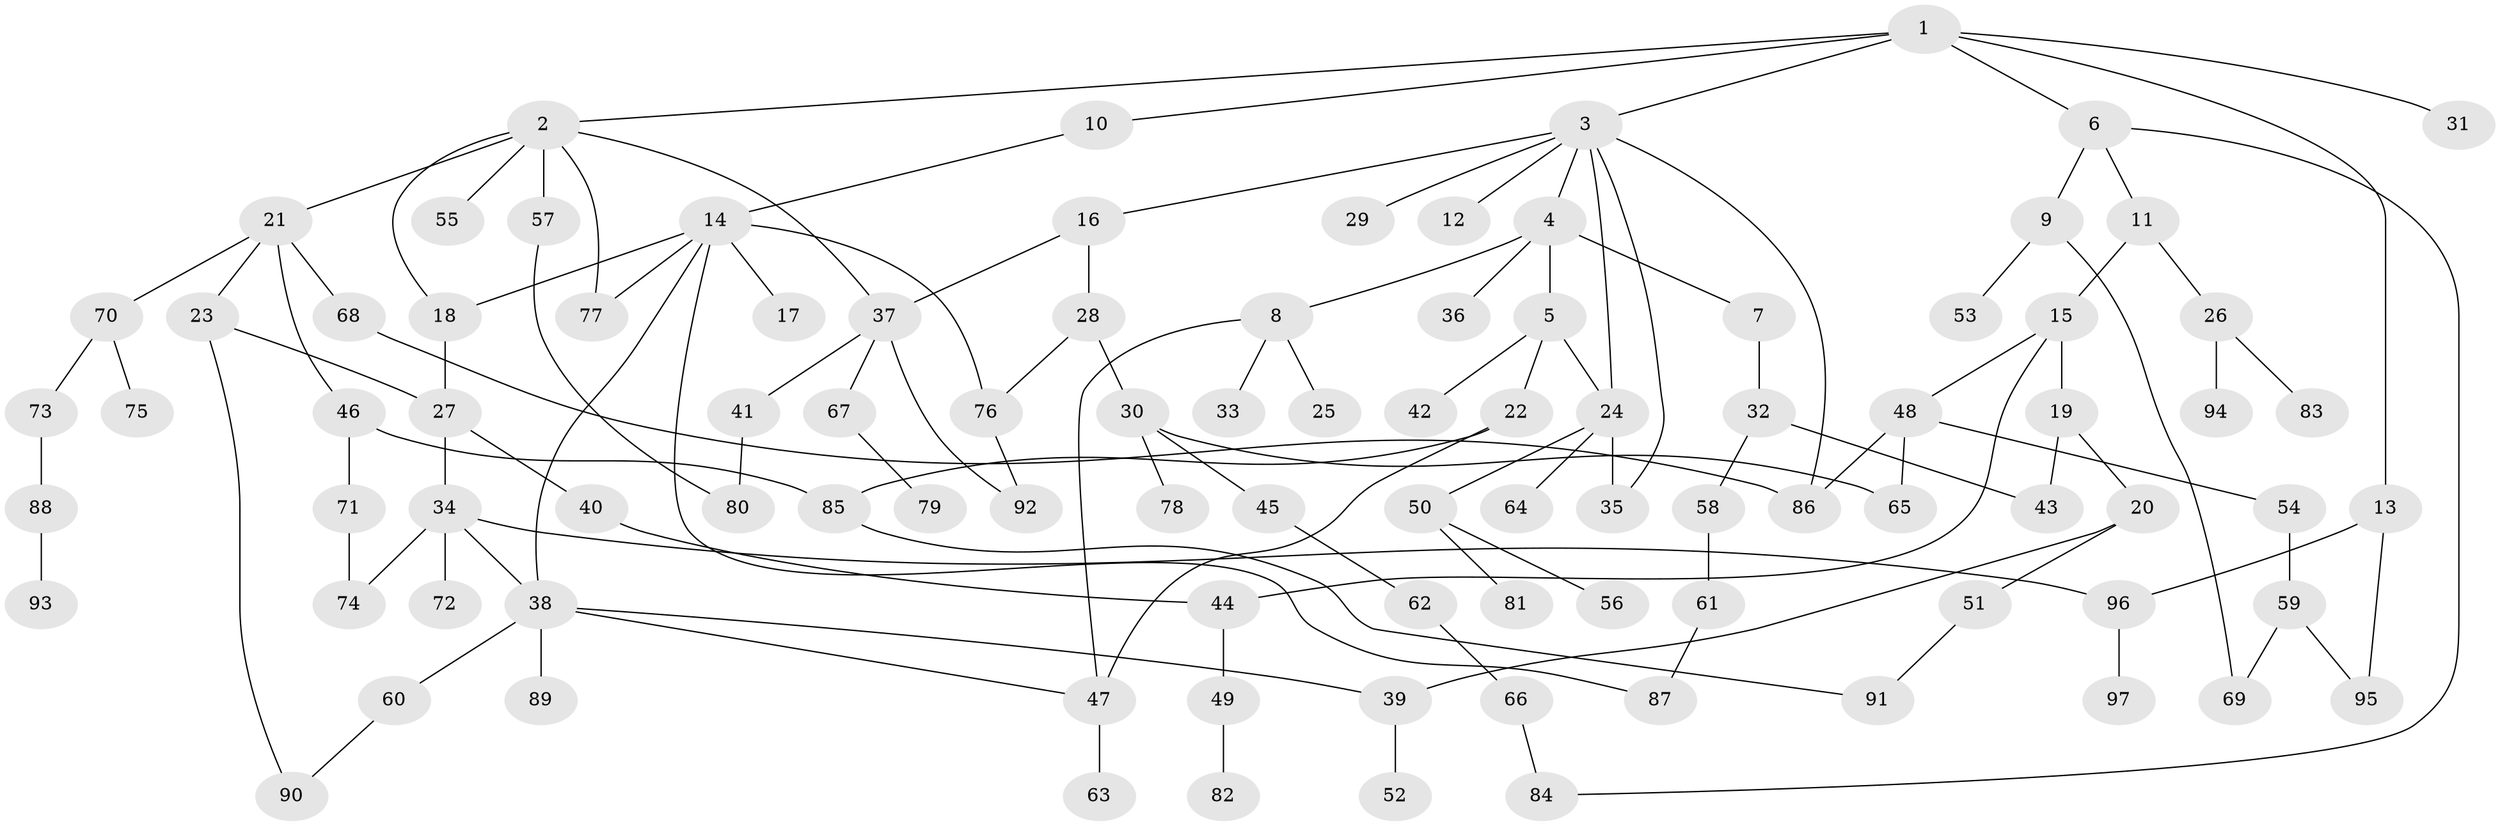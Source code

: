 // Generated by graph-tools (version 1.1) at 2025/49/03/09/25 03:49:20]
// undirected, 97 vertices, 123 edges
graph export_dot {
graph [start="1"]
  node [color=gray90,style=filled];
  1;
  2;
  3;
  4;
  5;
  6;
  7;
  8;
  9;
  10;
  11;
  12;
  13;
  14;
  15;
  16;
  17;
  18;
  19;
  20;
  21;
  22;
  23;
  24;
  25;
  26;
  27;
  28;
  29;
  30;
  31;
  32;
  33;
  34;
  35;
  36;
  37;
  38;
  39;
  40;
  41;
  42;
  43;
  44;
  45;
  46;
  47;
  48;
  49;
  50;
  51;
  52;
  53;
  54;
  55;
  56;
  57;
  58;
  59;
  60;
  61;
  62;
  63;
  64;
  65;
  66;
  67;
  68;
  69;
  70;
  71;
  72;
  73;
  74;
  75;
  76;
  77;
  78;
  79;
  80;
  81;
  82;
  83;
  84;
  85;
  86;
  87;
  88;
  89;
  90;
  91;
  92;
  93;
  94;
  95;
  96;
  97;
  1 -- 2;
  1 -- 3;
  1 -- 6;
  1 -- 10;
  1 -- 13;
  1 -- 31;
  2 -- 18;
  2 -- 21;
  2 -- 55;
  2 -- 57;
  2 -- 77;
  2 -- 37;
  3 -- 4;
  3 -- 12;
  3 -- 16;
  3 -- 24;
  3 -- 29;
  3 -- 35;
  3 -- 86;
  4 -- 5;
  4 -- 7;
  4 -- 8;
  4 -- 36;
  5 -- 22;
  5 -- 42;
  5 -- 24;
  6 -- 9;
  6 -- 11;
  6 -- 84;
  7 -- 32;
  8 -- 25;
  8 -- 33;
  8 -- 47;
  9 -- 53;
  9 -- 69;
  10 -- 14;
  11 -- 15;
  11 -- 26;
  13 -- 95;
  13 -- 96;
  14 -- 17;
  14 -- 76;
  14 -- 77;
  14 -- 87;
  14 -- 18;
  14 -- 38;
  15 -- 19;
  15 -- 48;
  15 -- 44;
  16 -- 28;
  16 -- 37;
  18 -- 27;
  19 -- 20;
  19 -- 43;
  20 -- 39;
  20 -- 51;
  21 -- 23;
  21 -- 46;
  21 -- 68;
  21 -- 70;
  22 -- 47;
  22 -- 85;
  23 -- 27;
  23 -- 90;
  24 -- 50;
  24 -- 64;
  24 -- 35;
  26 -- 83;
  26 -- 94;
  27 -- 34;
  27 -- 40;
  28 -- 30;
  28 -- 76;
  30 -- 45;
  30 -- 65;
  30 -- 78;
  32 -- 43;
  32 -- 58;
  34 -- 38;
  34 -- 72;
  34 -- 96;
  34 -- 74;
  37 -- 41;
  37 -- 67;
  37 -- 92;
  38 -- 60;
  38 -- 89;
  38 -- 39;
  38 -- 47;
  39 -- 52;
  40 -- 44;
  41 -- 80;
  44 -- 49;
  45 -- 62;
  46 -- 71;
  46 -- 85;
  47 -- 63;
  48 -- 54;
  48 -- 65;
  48 -- 86;
  49 -- 82;
  50 -- 56;
  50 -- 81;
  51 -- 91;
  54 -- 59;
  57 -- 80;
  58 -- 61;
  59 -- 95;
  59 -- 69;
  60 -- 90;
  61 -- 87;
  62 -- 66;
  66 -- 84;
  67 -- 79;
  68 -- 86;
  70 -- 73;
  70 -- 75;
  71 -- 74;
  73 -- 88;
  76 -- 92;
  85 -- 91;
  88 -- 93;
  96 -- 97;
}
